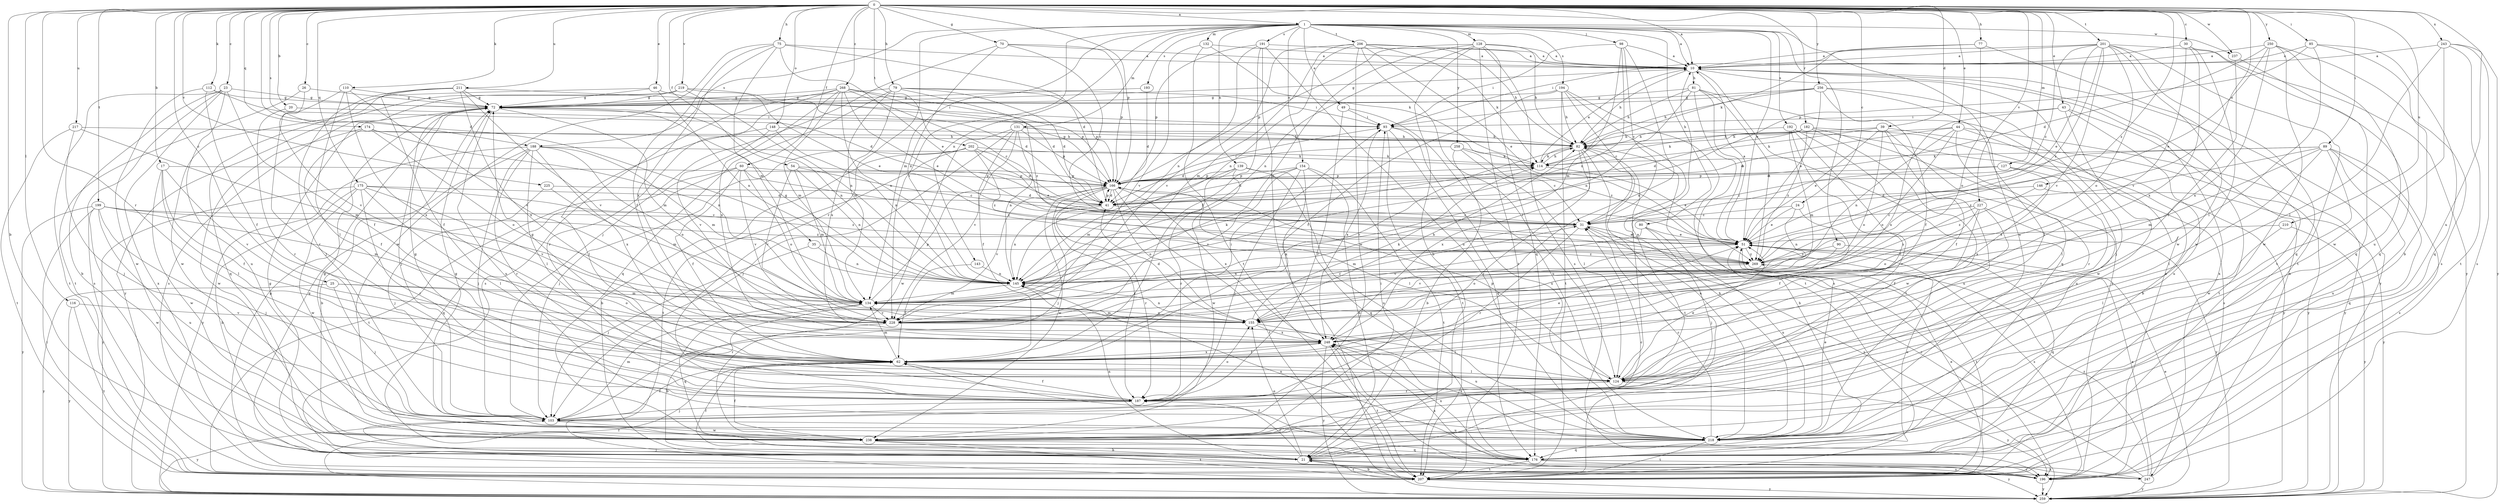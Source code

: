 strict digraph  {
0;
1;
10;
17;
20;
21;
23;
24;
25;
26;
30;
31;
35;
39;
41;
43;
44;
46;
49;
51;
54;
60;
62;
70;
72;
75;
77;
79;
80;
81;
82;
85;
89;
90;
93;
98;
103;
110;
112;
114;
116;
124;
127;
128;
131;
132;
134;
139;
143;
145;
146;
148;
154;
155;
166;
174;
175;
176;
182;
187;
188;
191;
192;
193;
194;
196;
199;
201;
202;
206;
207;
210;
211;
217;
218;
219;
225;
227;
228;
237;
238;
243;
247;
248;
250;
256;
258;
259;
268;
269;
0 -> 1  [label=a];
0 -> 10  [label=a];
0 -> 17  [label=b];
0 -> 20  [label=b];
0 -> 21  [label=b];
0 -> 23  [label=c];
0 -> 24  [label=c];
0 -> 25  [label=c];
0 -> 26  [label=c];
0 -> 30  [label=c];
0 -> 35  [label=d];
0 -> 39  [label=d];
0 -> 43  [label=e];
0 -> 44  [label=e];
0 -> 46  [label=e];
0 -> 54  [label=f];
0 -> 60  [label=f];
0 -> 70  [label=g];
0 -> 75  [label=h];
0 -> 77  [label=h];
0 -> 79  [label=h];
0 -> 85  [label=i];
0 -> 89  [label=i];
0 -> 110  [label=k];
0 -> 112  [label=k];
0 -> 116  [label=l];
0 -> 127  [label=m];
0 -> 146  [label=o];
0 -> 148  [label=o];
0 -> 166  [label=p];
0 -> 174  [label=q];
0 -> 175  [label=q];
0 -> 182  [label=r];
0 -> 187  [label=r];
0 -> 188  [label=s];
0 -> 199  [label=t];
0 -> 201  [label=t];
0 -> 202  [label=t];
0 -> 210  [label=u];
0 -> 211  [label=u];
0 -> 217  [label=u];
0 -> 218  [label=u];
0 -> 219  [label=v];
0 -> 225  [label=v];
0 -> 227  [label=v];
0 -> 237  [label=w];
0 -> 243  [label=x];
0 -> 250  [label=y];
0 -> 256  [label=y];
0 -> 268  [label=z];
0 -> 269  [label=z];
1 -> 10  [label=a];
1 -> 49  [label=e];
1 -> 51  [label=e];
1 -> 80  [label=h];
1 -> 90  [label=i];
1 -> 98  [label=j];
1 -> 128  [label=m];
1 -> 131  [label=m];
1 -> 132  [label=m];
1 -> 134  [label=m];
1 -> 139  [label=n];
1 -> 143  [label=n];
1 -> 154  [label=o];
1 -> 187  [label=r];
1 -> 188  [label=s];
1 -> 191  [label=s];
1 -> 192  [label=s];
1 -> 193  [label=s];
1 -> 194  [label=s];
1 -> 206  [label=t];
1 -> 218  [label=u];
1 -> 228  [label=v];
1 -> 237  [label=w];
1 -> 258  [label=y];
10 -> 72  [label=g];
10 -> 81  [label=h];
10 -> 82  [label=h];
10 -> 176  [label=q];
10 -> 196  [label=s];
10 -> 247  [label=x];
10 -> 259  [label=y];
17 -> 62  [label=f];
17 -> 124  [label=l];
17 -> 166  [label=p];
17 -> 228  [label=v];
17 -> 238  [label=w];
20 -> 93  [label=i];
20 -> 187  [label=r];
21 -> 31  [label=c];
21 -> 62  [label=f];
21 -> 72  [label=g];
21 -> 82  [label=h];
21 -> 145  [label=n];
21 -> 155  [label=o];
21 -> 187  [label=r];
21 -> 196  [label=s];
21 -> 207  [label=t];
21 -> 247  [label=x];
23 -> 21  [label=b];
23 -> 62  [label=f];
23 -> 72  [label=g];
23 -> 196  [label=s];
23 -> 207  [label=t];
23 -> 218  [label=u];
23 -> 247  [label=x];
24 -> 31  [label=c];
24 -> 51  [label=e];
24 -> 62  [label=f];
24 -> 145  [label=n];
25 -> 103  [label=j];
25 -> 134  [label=m];
25 -> 155  [label=o];
25 -> 259  [label=y];
26 -> 72  [label=g];
26 -> 207  [label=t];
26 -> 228  [label=v];
30 -> 10  [label=a];
30 -> 176  [label=q];
30 -> 228  [label=v];
30 -> 238  [label=w];
30 -> 248  [label=x];
31 -> 51  [label=e];
31 -> 134  [label=m];
31 -> 187  [label=r];
31 -> 196  [label=s];
35 -> 103  [label=j];
35 -> 145  [label=n];
35 -> 269  [label=z];
39 -> 51  [label=e];
39 -> 62  [label=f];
39 -> 82  [label=h];
39 -> 114  [label=k];
39 -> 155  [label=o];
39 -> 187  [label=r];
39 -> 259  [label=y];
41 -> 31  [label=c];
41 -> 145  [label=n];
41 -> 166  [label=p];
41 -> 187  [label=r];
43 -> 93  [label=i];
43 -> 207  [label=t];
43 -> 218  [label=u];
43 -> 238  [label=w];
43 -> 248  [label=x];
44 -> 21  [label=b];
44 -> 41  [label=d];
44 -> 82  [label=h];
44 -> 124  [label=l];
44 -> 145  [label=n];
44 -> 155  [label=o];
44 -> 259  [label=y];
46 -> 41  [label=d];
46 -> 72  [label=g];
46 -> 145  [label=n];
46 -> 238  [label=w];
49 -> 93  [label=i];
49 -> 187  [label=r];
49 -> 218  [label=u];
51 -> 10  [label=a];
51 -> 196  [label=s];
51 -> 207  [label=t];
51 -> 228  [label=v];
51 -> 269  [label=z];
54 -> 31  [label=c];
54 -> 134  [label=m];
54 -> 145  [label=n];
54 -> 166  [label=p];
54 -> 228  [label=v];
60 -> 62  [label=f];
60 -> 155  [label=o];
60 -> 166  [label=p];
60 -> 176  [label=q];
60 -> 207  [label=t];
60 -> 228  [label=v];
60 -> 269  [label=z];
62 -> 51  [label=e];
62 -> 72  [label=g];
62 -> 93  [label=i];
62 -> 124  [label=l];
62 -> 134  [label=m];
62 -> 248  [label=x];
70 -> 10  [label=a];
70 -> 31  [label=c];
70 -> 103  [label=j];
70 -> 145  [label=n];
70 -> 166  [label=p];
72 -> 93  [label=i];
72 -> 103  [label=j];
72 -> 134  [label=m];
72 -> 145  [label=n];
72 -> 218  [label=u];
75 -> 10  [label=a];
75 -> 41  [label=d];
75 -> 51  [label=e];
75 -> 62  [label=f];
75 -> 134  [label=m];
75 -> 238  [label=w];
75 -> 248  [label=x];
77 -> 10  [label=a];
77 -> 114  [label=k];
77 -> 155  [label=o];
77 -> 207  [label=t];
79 -> 41  [label=d];
79 -> 72  [label=g];
79 -> 93  [label=i];
79 -> 134  [label=m];
79 -> 166  [label=p];
79 -> 176  [label=q];
79 -> 248  [label=x];
79 -> 269  [label=z];
80 -> 51  [label=e];
80 -> 103  [label=j];
80 -> 218  [label=u];
80 -> 228  [label=v];
81 -> 51  [label=e];
81 -> 72  [label=g];
81 -> 82  [label=h];
81 -> 145  [label=n];
81 -> 196  [label=s];
81 -> 207  [label=t];
81 -> 269  [label=z];
82 -> 114  [label=k];
82 -> 187  [label=r];
82 -> 207  [label=t];
82 -> 218  [label=u];
82 -> 228  [label=v];
82 -> 248  [label=x];
85 -> 10  [label=a];
85 -> 21  [label=b];
85 -> 124  [label=l];
85 -> 166  [label=p];
85 -> 176  [label=q];
89 -> 41  [label=d];
89 -> 114  [label=k];
89 -> 124  [label=l];
89 -> 134  [label=m];
89 -> 176  [label=q];
89 -> 196  [label=s];
89 -> 218  [label=u];
89 -> 238  [label=w];
89 -> 269  [label=z];
90 -> 155  [label=o];
90 -> 176  [label=q];
90 -> 269  [label=z];
93 -> 82  [label=h];
93 -> 176  [label=q];
93 -> 207  [label=t];
93 -> 218  [label=u];
93 -> 248  [label=x];
98 -> 10  [label=a];
98 -> 31  [label=c];
98 -> 93  [label=i];
98 -> 134  [label=m];
98 -> 145  [label=n];
98 -> 248  [label=x];
103 -> 62  [label=f];
103 -> 134  [label=m];
103 -> 218  [label=u];
103 -> 238  [label=w];
103 -> 259  [label=y];
110 -> 72  [label=g];
110 -> 124  [label=l];
110 -> 187  [label=r];
110 -> 228  [label=v];
110 -> 248  [label=x];
112 -> 41  [label=d];
112 -> 62  [label=f];
112 -> 72  [label=g];
112 -> 238  [label=w];
114 -> 10  [label=a];
114 -> 51  [label=e];
114 -> 82  [label=h];
114 -> 166  [label=p];
116 -> 207  [label=t];
116 -> 228  [label=v];
116 -> 259  [label=y];
124 -> 51  [label=e];
124 -> 166  [label=p];
124 -> 187  [label=r];
124 -> 259  [label=y];
127 -> 31  [label=c];
127 -> 166  [label=p];
127 -> 187  [label=r];
127 -> 248  [label=x];
128 -> 10  [label=a];
128 -> 21  [label=b];
128 -> 82  [label=h];
128 -> 134  [label=m];
128 -> 145  [label=n];
128 -> 166  [label=p];
128 -> 176  [label=q];
128 -> 196  [label=s];
128 -> 207  [label=t];
131 -> 62  [label=f];
131 -> 82  [label=h];
131 -> 103  [label=j];
131 -> 145  [label=n];
131 -> 166  [label=p];
131 -> 228  [label=v];
131 -> 238  [label=w];
131 -> 269  [label=z];
132 -> 10  [label=a];
132 -> 114  [label=k];
132 -> 207  [label=t];
132 -> 228  [label=v];
134 -> 155  [label=o];
134 -> 166  [label=p];
134 -> 176  [label=q];
134 -> 187  [label=r];
134 -> 228  [label=v];
139 -> 134  [label=m];
139 -> 166  [label=p];
139 -> 176  [label=q];
139 -> 187  [label=r];
139 -> 218  [label=u];
139 -> 238  [label=w];
143 -> 62  [label=f];
143 -> 145  [label=n];
145 -> 72  [label=g];
145 -> 114  [label=k];
145 -> 134  [label=m];
146 -> 41  [label=d];
146 -> 259  [label=y];
146 -> 269  [label=z];
148 -> 82  [label=h];
148 -> 124  [label=l];
148 -> 145  [label=n];
148 -> 228  [label=v];
154 -> 21  [label=b];
154 -> 41  [label=d];
154 -> 103  [label=j];
154 -> 166  [label=p];
154 -> 207  [label=t];
154 -> 228  [label=v];
154 -> 248  [label=x];
155 -> 41  [label=d];
155 -> 82  [label=h];
155 -> 114  [label=k];
155 -> 134  [label=m];
155 -> 145  [label=n];
155 -> 218  [label=u];
155 -> 248  [label=x];
166 -> 41  [label=d];
166 -> 93  [label=i];
166 -> 103  [label=j];
166 -> 124  [label=l];
166 -> 155  [label=o];
166 -> 187  [label=r];
166 -> 207  [label=t];
166 -> 228  [label=v];
166 -> 238  [label=w];
166 -> 248  [label=x];
174 -> 62  [label=f];
174 -> 82  [label=h];
174 -> 145  [label=n];
174 -> 155  [label=o];
174 -> 238  [label=w];
175 -> 21  [label=b];
175 -> 41  [label=d];
175 -> 124  [label=l];
175 -> 187  [label=r];
175 -> 228  [label=v];
175 -> 238  [label=w];
175 -> 259  [label=y];
175 -> 269  [label=z];
176 -> 51  [label=e];
176 -> 62  [label=f];
176 -> 145  [label=n];
176 -> 196  [label=s];
176 -> 207  [label=t];
176 -> 248  [label=x];
176 -> 259  [label=y];
182 -> 41  [label=d];
182 -> 82  [label=h];
182 -> 114  [label=k];
182 -> 196  [label=s];
182 -> 218  [label=u];
182 -> 238  [label=w];
182 -> 269  [label=z];
187 -> 10  [label=a];
187 -> 62  [label=f];
187 -> 72  [label=g];
187 -> 103  [label=j];
187 -> 155  [label=o];
188 -> 21  [label=b];
188 -> 103  [label=j];
188 -> 114  [label=k];
188 -> 124  [label=l];
188 -> 134  [label=m];
188 -> 155  [label=o];
188 -> 187  [label=r];
188 -> 248  [label=x];
188 -> 259  [label=y];
191 -> 10  [label=a];
191 -> 62  [label=f];
191 -> 145  [label=n];
191 -> 166  [label=p];
191 -> 218  [label=u];
191 -> 259  [label=y];
192 -> 82  [label=h];
192 -> 124  [label=l];
192 -> 134  [label=m];
192 -> 187  [label=r];
192 -> 218  [label=u];
192 -> 259  [label=y];
193 -> 41  [label=d];
193 -> 72  [label=g];
194 -> 31  [label=c];
194 -> 62  [label=f];
194 -> 72  [label=g];
194 -> 82  [label=h];
194 -> 124  [label=l];
194 -> 196  [label=s];
194 -> 207  [label=t];
196 -> 72  [label=g];
196 -> 103  [label=j];
196 -> 248  [label=x];
196 -> 259  [label=y];
199 -> 31  [label=c];
199 -> 103  [label=j];
199 -> 134  [label=m];
199 -> 207  [label=t];
199 -> 218  [label=u];
199 -> 238  [label=w];
199 -> 259  [label=y];
199 -> 269  [label=z];
201 -> 10  [label=a];
201 -> 31  [label=c];
201 -> 51  [label=e];
201 -> 93  [label=i];
201 -> 155  [label=o];
201 -> 176  [label=q];
201 -> 207  [label=t];
201 -> 228  [label=v];
201 -> 238  [label=w];
201 -> 259  [label=y];
201 -> 269  [label=z];
202 -> 21  [label=b];
202 -> 41  [label=d];
202 -> 51  [label=e];
202 -> 103  [label=j];
202 -> 114  [label=k];
202 -> 207  [label=t];
202 -> 269  [label=z];
206 -> 10  [label=a];
206 -> 51  [label=e];
206 -> 82  [label=h];
206 -> 114  [label=k];
206 -> 124  [label=l];
206 -> 134  [label=m];
206 -> 145  [label=n];
206 -> 228  [label=v];
206 -> 238  [label=w];
207 -> 21  [label=b];
207 -> 51  [label=e];
207 -> 259  [label=y];
210 -> 51  [label=e];
210 -> 124  [label=l];
210 -> 259  [label=y];
211 -> 62  [label=f];
211 -> 72  [label=g];
211 -> 93  [label=i];
211 -> 103  [label=j];
211 -> 176  [label=q];
211 -> 228  [label=v];
211 -> 248  [label=x];
217 -> 82  [label=h];
217 -> 103  [label=j];
217 -> 134  [label=m];
217 -> 207  [label=t];
218 -> 31  [label=c];
218 -> 51  [label=e];
218 -> 72  [label=g];
218 -> 82  [label=h];
218 -> 176  [label=q];
218 -> 207  [label=t];
218 -> 248  [label=x];
219 -> 51  [label=e];
219 -> 72  [label=g];
219 -> 145  [label=n];
219 -> 166  [label=p];
219 -> 196  [label=s];
219 -> 259  [label=y];
225 -> 41  [label=d];
225 -> 103  [label=j];
225 -> 134  [label=m];
227 -> 31  [label=c];
227 -> 62  [label=f];
227 -> 124  [label=l];
227 -> 145  [label=n];
227 -> 155  [label=o];
227 -> 259  [label=y];
228 -> 21  [label=b];
228 -> 31  [label=c];
228 -> 124  [label=l];
237 -> 124  [label=l];
237 -> 176  [label=q];
238 -> 21  [label=b];
238 -> 62  [label=f];
238 -> 72  [label=g];
238 -> 93  [label=i];
238 -> 176  [label=q];
238 -> 207  [label=t];
243 -> 10  [label=a];
243 -> 124  [label=l];
243 -> 196  [label=s];
243 -> 207  [label=t];
243 -> 238  [label=w];
243 -> 259  [label=y];
247 -> 10  [label=a];
247 -> 31  [label=c];
247 -> 51  [label=e];
247 -> 72  [label=g];
247 -> 248  [label=x];
247 -> 259  [label=y];
247 -> 269  [label=z];
248 -> 62  [label=f];
248 -> 207  [label=t];
248 -> 259  [label=y];
250 -> 10  [label=a];
250 -> 41  [label=d];
250 -> 51  [label=e];
250 -> 196  [label=s];
250 -> 218  [label=u];
250 -> 238  [label=w];
250 -> 248  [label=x];
256 -> 51  [label=e];
256 -> 62  [label=f];
256 -> 72  [label=g];
256 -> 82  [label=h];
256 -> 93  [label=i];
256 -> 103  [label=j];
256 -> 124  [label=l];
258 -> 21  [label=b];
258 -> 31  [label=c];
258 -> 41  [label=d];
258 -> 114  [label=k];
258 -> 124  [label=l];
259 -> 51  [label=e];
259 -> 62  [label=f];
268 -> 31  [label=c];
268 -> 41  [label=d];
268 -> 51  [label=e];
268 -> 72  [label=g];
268 -> 134  [label=m];
268 -> 145  [label=n];
268 -> 166  [label=p];
268 -> 187  [label=r];
268 -> 196  [label=s];
268 -> 248  [label=x];
269 -> 145  [label=n];
}
